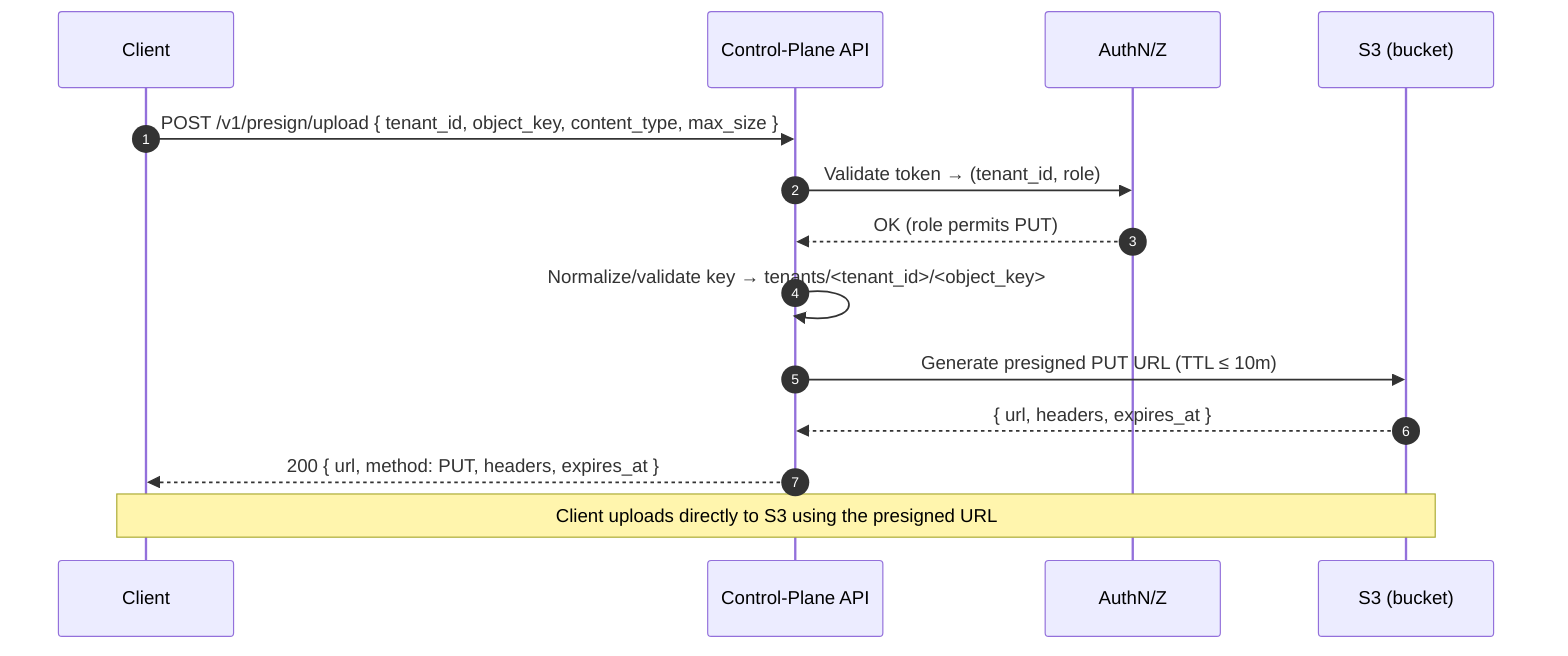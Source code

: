 sequenceDiagram
  autonumber
  participant Client
  participant API as Control‑Plane API
  participant Auth as AuthN/Z
  participant S3 as S3 (bucket)

  Client->>API: POST /v1/presign/upload { tenant_id, object_key, content_type, max_size }
  API->>Auth: Validate token → (tenant_id, role)
  Auth-->>API: OK (role permits PUT)
  API->>API: Normalize/validate key → tenants/<tenant_id>/<object_key>
  API->>S3: Generate presigned PUT URL (TTL ≤ 10m)
  S3-->>API: { url, headers, expires_at }
  API-->>Client: 200 { url, method: PUT, headers, expires_at }

  Note over Client,S3: Client uploads directly to S3 using the presigned URL